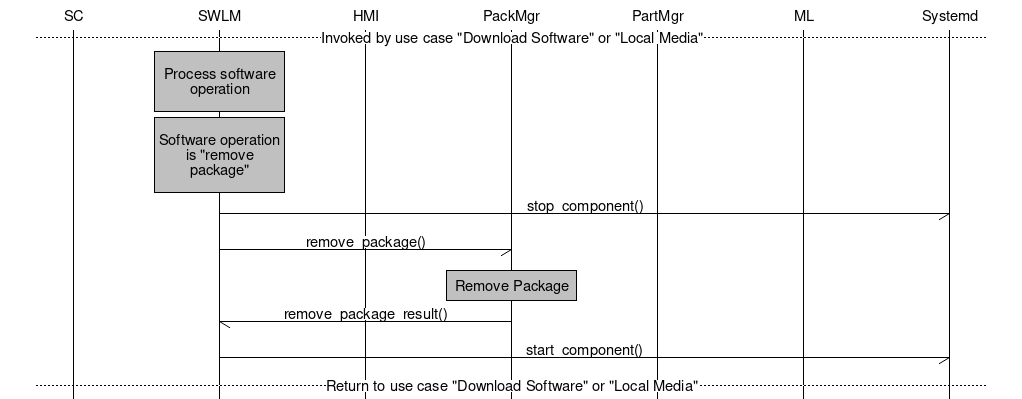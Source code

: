 #
#
# Sequence diagram description
#
# The sequence diagram description below is translated to
# a PNG image by mscgen (http://www.mcternan.me.uk/mscgen/)
# 
# Recompile updated diagrams to a png image with:
#  
#   mscgen -T png swm.msc
#

msc {
  width="1024";
  "SC",  "SWLM", "HMI", "PackMgr", "PartMgr", "ML", "Systemd";
  --- [ label="Invoked by use case \"Download Software\" or \"Local Media\""];
  "SWLM" box "SWLM" [ textbgcolour="silver", label = "\nProcess software operation\n" ];
  "SWLM" box "SWLM" [  textbgcolour="silver", label = "\nSoftware operation is \"remove package\"\n" ];
  "SWLM" -> "Systemd" [ label = "stop_component()" ];
  "SWLM" -> "PackMgr" [ label = "remove_package()" ];
  "PackMgr" box "PackMgr" [ textbgcolour="silver", label = "Remove Package" ];
  "PackMgr" -> "SWLM" [ label = "remove_package_result()" ];
  "SWLM" -> "Systemd" [ label = "start_component()" ];
  --- [ label = "Return to use case \"Download Software\" or \"Local Media\""];
}
